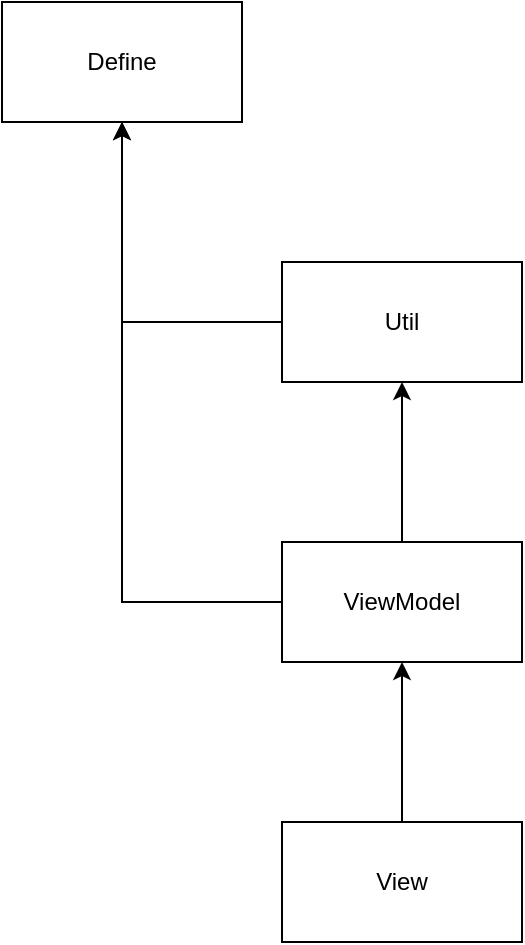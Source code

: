 <mxfile version="23.1.5" type="github" pages="2">
  <diagram id="VQfXQYYkZtBjYC85vHR-" name="Structure">
    <mxGraphModel dx="2074" dy="784" grid="1" gridSize="10" guides="1" tooltips="1" connect="1" arrows="1" fold="1" page="1" pageScale="1" pageWidth="827" pageHeight="1169" math="0" shadow="0">
      <root>
        <mxCell id="0" />
        <mxCell id="1" parent="0" />
        <mxCell id="XCoR89syNJDsksgrEryl-1" value="View" style="rounded=0;whiteSpace=wrap;html=1;" parent="1" vertex="1">
          <mxGeometry x="300" y="570" width="120" height="60" as="geometry" />
        </mxCell>
        <mxCell id="XCoR89syNJDsksgrEryl-7" style="edgeStyle=orthogonalEdgeStyle;rounded=0;orthogonalLoop=1;jettySize=auto;html=1;" parent="1" source="XCoR89syNJDsksgrEryl-2" target="XCoR89syNJDsksgrEryl-4" edge="1">
          <mxGeometry relative="1" as="geometry" />
        </mxCell>
        <mxCell id="XCoR89syNJDsksgrEryl-8" style="edgeStyle=orthogonalEdgeStyle;rounded=0;orthogonalLoop=1;jettySize=auto;html=1;exitX=0.5;exitY=0;exitDx=0;exitDy=0;" parent="1" source="XCoR89syNJDsksgrEryl-2" target="XCoR89syNJDsksgrEryl-5" edge="1">
          <mxGeometry relative="1" as="geometry" />
        </mxCell>
        <mxCell id="XCoR89syNJDsksgrEryl-2" value="ViewModel" style="rounded=0;whiteSpace=wrap;html=1;" parent="1" vertex="1">
          <mxGeometry x="300" y="430" width="120" height="60" as="geometry" />
        </mxCell>
        <mxCell id="XCoR89syNJDsksgrEryl-3" value="" style="endArrow=classic;html=1;rounded=0;" parent="1" source="XCoR89syNJDsksgrEryl-1" target="XCoR89syNJDsksgrEryl-2" edge="1">
          <mxGeometry width="50" height="50" relative="1" as="geometry">
            <mxPoint x="390" y="430" as="sourcePoint" />
            <mxPoint x="440" y="380" as="targetPoint" />
          </mxGeometry>
        </mxCell>
        <mxCell id="XCoR89syNJDsksgrEryl-4" value="Define" style="rounded=0;whiteSpace=wrap;html=1;" parent="1" vertex="1">
          <mxGeometry x="160" y="160" width="120" height="60" as="geometry" />
        </mxCell>
        <mxCell id="XCoR89syNJDsksgrEryl-6" style="edgeStyle=orthogonalEdgeStyle;rounded=0;orthogonalLoop=1;jettySize=auto;html=1;" parent="1" source="XCoR89syNJDsksgrEryl-5" target="XCoR89syNJDsksgrEryl-4" edge="1">
          <mxGeometry relative="1" as="geometry" />
        </mxCell>
        <mxCell id="XCoR89syNJDsksgrEryl-5" value="Util" style="rounded=0;whiteSpace=wrap;html=1;" parent="1" vertex="1">
          <mxGeometry x="300" y="290" width="120" height="60" as="geometry" />
        </mxCell>
      </root>
    </mxGraphModel>
  </diagram>
  <diagram id="WHGFmPfC16h2CBo8ATUA" name="Design">
    <mxGraphModel dx="2074" dy="784" grid="1" gridSize="10" guides="1" tooltips="1" connect="1" arrows="1" fold="1" page="1" pageScale="1" pageWidth="827" pageHeight="1169" math="0" shadow="0">
      <root>
        <mxCell id="0" />
        <mxCell id="1" parent="0" />
        <mxCell id="021P4Pv_i9rRsHLjH2er-1" value="" style="rounded=1;whiteSpace=wrap;html=1;arcSize=50;strokeColor=none;fillColor=#666666;opacity=50;" parent="1" vertex="1">
          <mxGeometry x="260" y="450" width="350" height="60" as="geometry" />
        </mxCell>
        <mxCell id="021P4Pv_i9rRsHLjH2er-2" value="" style="ellipse;whiteSpace=wrap;html=1;aspect=fixed;fillColor=#666666;" parent="1" vertex="1">
          <mxGeometry x="270" y="455" width="50" height="50" as="geometry" />
        </mxCell>
        <mxCell id="021P4Pv_i9rRsHLjH2er-4" value="" style="rounded=1;whiteSpace=wrap;html=1;arcSize=50;fillColor=#666666;strokeColor=none;" parent="1" vertex="1">
          <mxGeometry x="350" y="455" width="250" height="50" as="geometry" />
        </mxCell>
        <mxCell id="021P4Pv_i9rRsHLjH2er-8" value="" style="shape=image;verticalLabelPosition=bottom;labelBackgroundColor=default;verticalAlign=top;aspect=fixed;imageAspect=0;image=https://cdns.iconmonstr.com/wp-content/releases/preview/2013/240/iconmonstr-cursor-24.png;" parent="1" vertex="1">
          <mxGeometry x="277.5" y="462.5" width="35" height="35" as="geometry" />
        </mxCell>
        <UserObject label="https://iconmonstr.com/cursor-24-svg/" link="https://iconmonstr.com/cursor-24-svg/" id="021P4Pv_i9rRsHLjH2er-9">
          <mxCell style="text;whiteSpace=wrap;html=1;" parent="1" vertex="1">
            <mxGeometry x="299" y="160" width="230" height="40" as="geometry" />
          </mxCell>
        </UserObject>
        <mxCell id="021P4Pv_i9rRsHLjH2er-10" value="" style="shape=image;verticalLabelPosition=bottom;labelBackgroundColor=default;verticalAlign=top;aspect=fixed;imageAspect=0;image=https://cdns.iconmonstr.com/wp-content/releases/preview/2013/240/iconmonstr-cursor-24.png;" parent="1" vertex="1">
          <mxGeometry x="260" y="160" width="35" height="35" as="geometry" />
        </mxCell>
        <mxCell id="021P4Pv_i9rRsHLjH2er-11" value="" style="shape=image;verticalLabelPosition=bottom;labelBackgroundColor=default;verticalAlign=top;aspect=fixed;imageAspect=0;image=https://cdns.iconmonstr.com/wp-content/releases/preview/2014/240/iconmonstr-calculator-8.png;" parent="1" vertex="1">
          <mxGeometry x="260" y="210" width="35" height="35" as="geometry" />
        </mxCell>
        <UserObject label="https://iconmonstr.com/calculator-8-svg/" link="https://iconmonstr.com/calculator-8-svg/" id="021P4Pv_i9rRsHLjH2er-12">
          <mxCell style="text;whiteSpace=wrap;html=1;" parent="1" vertex="1">
            <mxGeometry x="299" y="207.5" width="240" height="40" as="geometry" />
          </mxCell>
        </UserObject>
        <mxCell id="021P4Pv_i9rRsHLjH2er-13" value="" style="shape=image;verticalLabelPosition=bottom;labelBackgroundColor=default;verticalAlign=top;aspect=fixed;imageAspect=0;image=https://cdns.iconmonstr.com/wp-content/releases/preview/2014/240/iconmonstr-calculator-8.png;" parent="1" vertex="1">
          <mxGeometry x="380" y="462.5" width="35" height="35" as="geometry" />
        </mxCell>
        <mxCell id="021P4Pv_i9rRsHLjH2er-14" value="" style="shape=image;verticalLabelPosition=bottom;labelBackgroundColor=default;verticalAlign=top;aspect=fixed;imageAspect=0;image=https://cdns.iconmonstr.com/wp-content/releases/preview/2015/240/iconmonstr-eyedropper-1.png;" parent="1" vertex="1">
          <mxGeometry x="260" y="260" width="35" height="35" as="geometry" />
        </mxCell>
        <UserObject label="https://iconmonstr.com/eyedropper-1-svg/" link="https://iconmonstr.com/eyedropper-1-svg/" id="021P4Pv_i9rRsHLjH2er-15">
          <mxCell style="text;whiteSpace=wrap;html=1;" parent="1" vertex="1">
            <mxGeometry x="299" y="255" width="250" height="40" as="geometry" />
          </mxCell>
        </UserObject>
        <mxCell id="021P4Pv_i9rRsHLjH2er-16" value="" style="shape=image;verticalLabelPosition=bottom;labelBackgroundColor=default;verticalAlign=top;aspect=fixed;imageAspect=0;image=https://cdns.iconmonstr.com/wp-content/releases/preview/2015/240/iconmonstr-eyedropper-1.png;" parent="1" vertex="1">
          <mxGeometry x="433" y="462.5" width="35" height="35" as="geometry" />
        </mxCell>
        <mxCell id="021P4Pv_i9rRsHLjH2er-21" value="color picker" style="text;html=1;strokeColor=none;fillColor=none;align=center;verticalAlign=middle;whiteSpace=wrap;rounded=0;labelBackgroundColor=default;" parent="1" vertex="1">
          <mxGeometry x="529" y="255" width="250" height="30" as="geometry" />
        </mxCell>
        <mxCell id="021P4Pv_i9rRsHLjH2er-22" value="경매금 계산기" style="text;html=1;strokeColor=none;fillColor=none;align=center;verticalAlign=middle;whiteSpace=wrap;rounded=0;labelBackgroundColor=default;" parent="1" vertex="1">
          <mxGeometry x="539" y="210" width="250" height="30" as="geometry" />
        </mxCell>
        <mxCell id="021P4Pv_i9rRsHLjH2er-23" value="어플리케이션 이동" style="text;html=1;strokeColor=none;fillColor=none;align=center;verticalAlign=middle;whiteSpace=wrap;rounded=0;labelBackgroundColor=default;" parent="1" vertex="1">
          <mxGeometry x="539" y="162.5" width="250" height="30" as="geometry" />
        </mxCell>
        <mxCell id="021P4Pv_i9rRsHLjH2er-26" value="유용한 사이트 바로가기&lt;br&gt;로아 설치 폴더 바로가기" style="text;html=1;strokeColor=none;fillColor=none;align=center;verticalAlign=middle;whiteSpace=wrap;rounded=0;labelBackgroundColor=default;" parent="1" vertex="1">
          <mxGeometry x="549" y="310" width="250" height="30" as="geometry" />
        </mxCell>
        <mxCell id="021P4Pv_i9rRsHLjH2er-27" value="" style="shape=image;verticalLabelPosition=bottom;labelBackgroundColor=default;verticalAlign=top;aspect=fixed;imageAspect=0;image=https://cdns.iconmonstr.com/wp-content/releases/preview/2017/240/iconmonstr-magnifier-11.png;" parent="1" vertex="1">
          <mxGeometry x="260" y="310" width="35" height="35" as="geometry" />
        </mxCell>
        <UserObject label="https://iconmonstr.com/magnifier-11-svg/" link="https://iconmonstr.com/magnifier-11-svg/" id="021P4Pv_i9rRsHLjH2er-28">
          <mxCell style="text;whiteSpace=wrap;html=1;" parent="1" vertex="1">
            <mxGeometry x="299" y="305" width="250" height="40" as="geometry" />
          </mxCell>
        </UserObject>
        <mxCell id="021P4Pv_i9rRsHLjH2er-29" value="" style="shape=image;verticalLabelPosition=bottom;labelBackgroundColor=default;verticalAlign=top;aspect=fixed;imageAspect=0;image=https://cdns.iconmonstr.com/wp-content/releases/preview/2017/240/iconmonstr-magnifier-11.png;" parent="1" vertex="1">
          <mxGeometry x="487" y="462.5" width="35" height="35" as="geometry" />
        </mxCell>
        <mxCell id="021P4Pv_i9rRsHLjH2er-30" value="" style="shape=image;verticalLabelPosition=bottom;labelBackgroundColor=default;verticalAlign=top;aspect=fixed;imageAspect=0;image=https://cdns.iconmonstr.com/wp-content/releases/preview/2012/240/iconmonstr-gear-1.png;" parent="1" vertex="1">
          <mxGeometry x="260" y="360" width="35" height="35" as="geometry" />
        </mxCell>
        <UserObject label="https://iconmonstr.com/magnifier-11-svg/" link="https://iconmonstr.com/magnifier-11-svg/" id="021P4Pv_i9rRsHLjH2er-31">
          <mxCell style="text;whiteSpace=wrap;html=1;" parent="1" vertex="1">
            <mxGeometry x="299" y="355" width="250" height="40" as="geometry" />
          </mxCell>
        </UserObject>
        <mxCell id="021P4Pv_i9rRsHLjH2er-32" value="setting" style="text;html=1;strokeColor=none;fillColor=none;align=center;verticalAlign=middle;whiteSpace=wrap;rounded=0;labelBackgroundColor=default;" parent="1" vertex="1">
          <mxGeometry x="539" y="355" width="250" height="30" as="geometry" />
        </mxCell>
        <mxCell id="021P4Pv_i9rRsHLjH2er-33" value="" style="shape=image;verticalLabelPosition=bottom;labelBackgroundColor=default;verticalAlign=top;aspect=fixed;imageAspect=0;image=https://cdns.iconmonstr.com/wp-content/releases/preview/2012/240/iconmonstr-gear-1.png;" parent="1" vertex="1">
          <mxGeometry x="540" y="462.5" width="35" height="35" as="geometry" />
        </mxCell>
        <mxCell id="mTbblgDQZjlw-l43AXTi-1" value="" style="rounded=0;whiteSpace=wrap;html=1;movable=1;resizable=1;rotatable=1;deletable=1;editable=1;locked=0;connectable=1;" vertex="1" parent="1">
          <mxGeometry x="60" y="590" width="400" height="200" as="geometry" />
        </mxCell>
        <mxCell id="mTbblgDQZjlw-l43AXTi-2" value="Color Picker" style="text;html=1;align=center;verticalAlign=middle;whiteSpace=wrap;rounded=0;" vertex="1" parent="1">
          <mxGeometry x="60" y="590" width="100" height="30" as="geometry" />
        </mxCell>
        <mxCell id="mTbblgDQZjlw-l43AXTi-4" value="" style="rounded=0;whiteSpace=wrap;html=1;movable=1;resizable=1;rotatable=1;deletable=1;editable=1;locked=0;connectable=1;fillColor=#b1ddf0;strokeColor=#10739e;" vertex="1" parent="1">
          <mxGeometry x="80" y="620" width="130" height="130" as="geometry" />
        </mxCell>
        <mxCell id="mTbblgDQZjlw-l43AXTi-13" value="" style="sketch=0;pointerEvents=1;shadow=0;dashed=0;html=1;strokeColor=none;fillColor=#505050;labelPosition=center;verticalLabelPosition=bottom;verticalAlign=top;outlineConnect=0;align=center;shape=mxgraph.office.concepts.pin;" vertex="1" parent="1">
          <mxGeometry x="410.5" y="593" width="17" height="24" as="geometry" />
        </mxCell>
        <mxCell id="mTbblgDQZjlw-l43AXTi-16" value="" style="html=1;dashed=0;aspect=fixed;verticalLabelPosition=bottom;verticalAlign=top;align=center;shape=mxgraph.gmdl.x;strokeColor=#737373;fillColor=#737373;shadow=0;strokeWidth=2;sketch=0;" vertex="1" parent="1">
          <mxGeometry x="434.5" y="597" width="16" height="16" as="geometry" />
        </mxCell>
        <mxCell id="mTbblgDQZjlw-l43AXTi-17" value="" style="group" vertex="1" connectable="0" parent="1">
          <mxGeometry x="240" y="630" width="189.5" height="110" as="geometry" />
        </mxCell>
        <mxCell id="mTbblgDQZjlw-l43AXTi-6" value="" style="dashed=0;verticalLabelPosition=bottom;verticalAlign=top;align=center;shape=mxgraph.gmdl.slider2;barPos=50;strokeColor=#3F51B5;opacity=100;strokeWidth=2;fillColor=#3F51B5;handleSize=10;shadow=0;html=1;" vertex="1" parent="mTbblgDQZjlw-l43AXTi-17">
          <mxGeometry x="32.5" y="10" width="157" height="10" as="geometry" />
        </mxCell>
        <mxCell id="mTbblgDQZjlw-l43AXTi-7" value="" style="dashed=0;verticalLabelPosition=bottom;verticalAlign=top;align=center;shape=mxgraph.gmdl.slider2;barPos=50;strokeColor=#3F51B5;opacity=100;strokeWidth=2;fillColor=#3F51B5;handleSize=10;shadow=0;html=1;" vertex="1" parent="mTbblgDQZjlw-l43AXTi-17">
          <mxGeometry x="32.5" y="50" width="157" height="10" as="geometry" />
        </mxCell>
        <mxCell id="mTbblgDQZjlw-l43AXTi-8" value="" style="dashed=0;verticalLabelPosition=bottom;verticalAlign=top;align=center;shape=mxgraph.gmdl.slider2;barPos=50;strokeColor=#3F51B5;opacity=100;strokeWidth=2;fillColor=#3F51B5;handleSize=10;shadow=0;html=1;" vertex="1" parent="mTbblgDQZjlw-l43AXTi-17">
          <mxGeometry x="32.5" y="90" width="157" height="10" as="geometry" />
        </mxCell>
        <mxCell id="mTbblgDQZjlw-l43AXTi-9" value="R" style="text;html=1;align=center;verticalAlign=middle;whiteSpace=wrap;rounded=0;" vertex="1" parent="mTbblgDQZjlw-l43AXTi-17">
          <mxGeometry width="30" height="30" as="geometry" />
        </mxCell>
        <mxCell id="mTbblgDQZjlw-l43AXTi-11" value="G" style="text;html=1;align=center;verticalAlign=middle;whiteSpace=wrap;rounded=0;" vertex="1" parent="mTbblgDQZjlw-l43AXTi-17">
          <mxGeometry y="40" width="30" height="30" as="geometry" />
        </mxCell>
        <mxCell id="mTbblgDQZjlw-l43AXTi-12" value="B" style="text;html=1;align=center;verticalAlign=middle;whiteSpace=wrap;rounded=0;" vertex="1" parent="mTbblgDQZjlw-l43AXTi-17">
          <mxGeometry y="80" width="30" height="30" as="geometry" />
        </mxCell>
        <mxCell id="mTbblgDQZjlw-l43AXTi-47" value="" style="group" vertex="1" connectable="0" parent="1">
          <mxGeometry x="80" y="760" width="360" height="20" as="geometry" />
        </mxCell>
        <mxCell id="mTbblgDQZjlw-l43AXTi-36" value="" style="group" vertex="1" connectable="0" parent="mTbblgDQZjlw-l43AXTi-47">
          <mxGeometry width="180" height="20" as="geometry" />
        </mxCell>
        <mxCell id="mTbblgDQZjlw-l43AXTi-18" value="" style="rounded=0;whiteSpace=wrap;html=1;fillColor=#dae8fc;strokeColor=#6c8ebf;" vertex="1" parent="mTbblgDQZjlw-l43AXTi-36">
          <mxGeometry width="20" height="20" as="geometry" />
        </mxCell>
        <mxCell id="mTbblgDQZjlw-l43AXTi-19" value="" style="rounded=0;whiteSpace=wrap;html=1;fillColor=#d5e8d4;strokeColor=#82b366;" vertex="1" parent="mTbblgDQZjlw-l43AXTi-36">
          <mxGeometry x="20" width="20" height="20" as="geometry" />
        </mxCell>
        <mxCell id="mTbblgDQZjlw-l43AXTi-20" value="" style="rounded=0;whiteSpace=wrap;html=1;fillColor=#008a00;strokeColor=#005700;fontColor=#ffffff;" vertex="1" parent="mTbblgDQZjlw-l43AXTi-36">
          <mxGeometry x="40" width="20" height="20" as="geometry" />
        </mxCell>
        <mxCell id="mTbblgDQZjlw-l43AXTi-21" value="" style="rounded=0;whiteSpace=wrap;html=1;fillColor=#1ba1e2;strokeColor=#006EAF;fontColor=#ffffff;" vertex="1" parent="mTbblgDQZjlw-l43AXTi-36">
          <mxGeometry x="60" width="20" height="20" as="geometry" />
        </mxCell>
        <mxCell id="mTbblgDQZjlw-l43AXTi-22" value="" style="rounded=0;whiteSpace=wrap;html=1;fillColor=#a20025;strokeColor=#6F0000;fontColor=#ffffff;" vertex="1" parent="mTbblgDQZjlw-l43AXTi-36">
          <mxGeometry x="80" width="20" height="20" as="geometry" />
        </mxCell>
        <mxCell id="mTbblgDQZjlw-l43AXTi-23" value="" style="rounded=0;whiteSpace=wrap;html=1;fillColor=#f0a30a;strokeColor=#BD7000;fontColor=#000000;" vertex="1" parent="mTbblgDQZjlw-l43AXTi-36">
          <mxGeometry x="100" width="20" height="20" as="geometry" />
        </mxCell>
        <mxCell id="mTbblgDQZjlw-l43AXTi-24" value="" style="rounded=0;whiteSpace=wrap;html=1;fillColor=#e3c800;strokeColor=#B09500;fontColor=#000000;" vertex="1" parent="mTbblgDQZjlw-l43AXTi-36">
          <mxGeometry x="120" width="20" height="20" as="geometry" />
        </mxCell>
        <mxCell id="mTbblgDQZjlw-l43AXTi-25" value="" style="rounded=0;whiteSpace=wrap;html=1;fillColor=#a0522d;strokeColor=#6D1F00;fontColor=#ffffff;" vertex="1" parent="mTbblgDQZjlw-l43AXTi-36">
          <mxGeometry x="140" width="20" height="20" as="geometry" />
        </mxCell>
        <mxCell id="mTbblgDQZjlw-l43AXTi-26" value="" style="rounded=0;whiteSpace=wrap;html=1;fillColor=#6d8764;strokeColor=#3A5431;fontColor=#ffffff;" vertex="1" parent="mTbblgDQZjlw-l43AXTi-36">
          <mxGeometry x="160" width="20" height="20" as="geometry" />
        </mxCell>
        <mxCell id="mTbblgDQZjlw-l43AXTi-37" value="" style="group" vertex="1" connectable="0" parent="mTbblgDQZjlw-l43AXTi-47">
          <mxGeometry x="180" width="180" height="20" as="geometry" />
        </mxCell>
        <mxCell id="mTbblgDQZjlw-l43AXTi-38" value="" style="rounded=0;whiteSpace=wrap;html=1;fillColor=#dae8fc;strokeColor=#6c8ebf;" vertex="1" parent="mTbblgDQZjlw-l43AXTi-37">
          <mxGeometry width="20" height="20" as="geometry" />
        </mxCell>
        <mxCell id="mTbblgDQZjlw-l43AXTi-39" value="" style="rounded=0;whiteSpace=wrap;html=1;fillColor=#d5e8d4;strokeColor=#82b366;" vertex="1" parent="mTbblgDQZjlw-l43AXTi-37">
          <mxGeometry x="20" width="20" height="20" as="geometry" />
        </mxCell>
        <mxCell id="mTbblgDQZjlw-l43AXTi-40" value="" style="rounded=0;whiteSpace=wrap;html=1;fillColor=#008a00;strokeColor=#005700;fontColor=#ffffff;" vertex="1" parent="mTbblgDQZjlw-l43AXTi-37">
          <mxGeometry x="40" width="20" height="20" as="geometry" />
        </mxCell>
        <mxCell id="mTbblgDQZjlw-l43AXTi-41" value="" style="rounded=0;whiteSpace=wrap;html=1;fillColor=#1ba1e2;strokeColor=#006EAF;fontColor=#ffffff;" vertex="1" parent="mTbblgDQZjlw-l43AXTi-37">
          <mxGeometry x="60" width="20" height="20" as="geometry" />
        </mxCell>
        <mxCell id="mTbblgDQZjlw-l43AXTi-42" value="" style="rounded=0;whiteSpace=wrap;html=1;fillColor=#a20025;strokeColor=#6F0000;fontColor=#ffffff;" vertex="1" parent="mTbblgDQZjlw-l43AXTi-37">
          <mxGeometry x="80" width="20" height="20" as="geometry" />
        </mxCell>
        <mxCell id="mTbblgDQZjlw-l43AXTi-43" value="" style="rounded=0;whiteSpace=wrap;html=1;fillColor=#f0a30a;strokeColor=#BD7000;fontColor=#000000;" vertex="1" parent="mTbblgDQZjlw-l43AXTi-37">
          <mxGeometry x="100" width="20" height="20" as="geometry" />
        </mxCell>
        <mxCell id="mTbblgDQZjlw-l43AXTi-44" value="" style="rounded=0;whiteSpace=wrap;html=1;fillColor=#e3c800;strokeColor=#B09500;fontColor=#000000;" vertex="1" parent="mTbblgDQZjlw-l43AXTi-37">
          <mxGeometry x="120" width="20" height="20" as="geometry" />
        </mxCell>
        <mxCell id="mTbblgDQZjlw-l43AXTi-45" value="" style="rounded=0;whiteSpace=wrap;html=1;fillColor=#a0522d;strokeColor=#6D1F00;fontColor=#ffffff;" vertex="1" parent="mTbblgDQZjlw-l43AXTi-37">
          <mxGeometry x="140" width="20" height="20" as="geometry" />
        </mxCell>
        <mxCell id="mTbblgDQZjlw-l43AXTi-46" value="" style="rounded=0;whiteSpace=wrap;html=1;fillColor=#6d8764;strokeColor=#3A5431;fontColor=#ffffff;" vertex="1" parent="mTbblgDQZjlw-l43AXTi-37">
          <mxGeometry x="160" width="20" height="20" as="geometry" />
        </mxCell>
        <mxCell id="mTbblgDQZjlw-l43AXTi-3" value="" style="html=1;dashed=0;aspect=fixed;verticalLabelPosition=bottom;verticalAlign=top;align=center;shape=mxgraph.gmdl.edit;strokeColor=none;fillColor=#737373;shadow=0;sketch=0;" vertex="1" parent="1">
          <mxGeometry x="110" y="675" width="20" height="20" as="geometry" />
        </mxCell>
        <mxCell id="mTbblgDQZjlw-l43AXTi-48" value="" style="html=1;dashed=0;aspect=fixed;verticalLabelPosition=bottom;verticalAlign=top;align=center;shape=mxgraph.gmdl.bookmark;strokeColor=none;fillColor=#737373;shadow=0;sketch=0;" vertex="1" parent="1">
          <mxGeometry x="160" y="675" width="12" height="20" as="geometry" />
        </mxCell>
      </root>
    </mxGraphModel>
  </diagram>
</mxfile>
